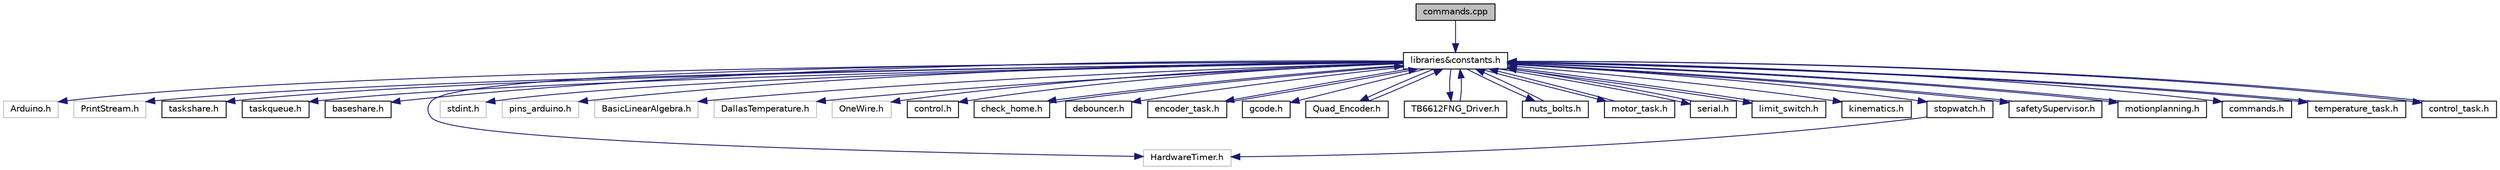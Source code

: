 digraph "commands.cpp"
{
 // LATEX_PDF_SIZE
  edge [fontname="Helvetica",fontsize="10",labelfontname="Helvetica",labelfontsize="10"];
  node [fontname="Helvetica",fontsize="10",shape=record];
  Node1 [label="commands.cpp",height=0.2,width=0.4,color="black", fillcolor="grey75", style="filled", fontcolor="black",tooltip=" "];
  Node1 -> Node2 [color="midnightblue",fontsize="10",style="solid",fontname="Helvetica"];
  Node2 [label="libraries&constants.h",height=0.2,width=0.4,color="black", fillcolor="white", style="filled",URL="$libraries_6constants_8h.html",tooltip=" "];
  Node2 -> Node3 [color="midnightblue",fontsize="10",style="solid",fontname="Helvetica"];
  Node3 [label="Arduino.h",height=0.2,width=0.4,color="grey75", fillcolor="white", style="filled",tooltip=" "];
  Node2 -> Node4 [color="midnightblue",fontsize="10",style="solid",fontname="Helvetica"];
  Node4 [label="PrintStream.h",height=0.2,width=0.4,color="grey75", fillcolor="white", style="filled",tooltip=" "];
  Node2 -> Node5 [color="midnightblue",fontsize="10",style="solid",fontname="Helvetica"];
  Node5 [label="taskshare.h",height=0.2,width=0.4,color="black", fillcolor="white", style="filled",URL="$taskshare_8h_source.html",tooltip=" "];
  Node2 -> Node6 [color="midnightblue",fontsize="10",style="solid",fontname="Helvetica"];
  Node6 [label="taskqueue.h",height=0.2,width=0.4,color="black", fillcolor="white", style="filled",URL="$taskqueue_8h_source.html",tooltip=" "];
  Node2 -> Node7 [color="midnightblue",fontsize="10",style="solid",fontname="Helvetica"];
  Node7 [label="baseshare.h",height=0.2,width=0.4,color="black", fillcolor="white", style="filled",URL="$baseshare_8h_source.html",tooltip=" "];
  Node2 -> Node8 [color="midnightblue",fontsize="10",style="solid",fontname="Helvetica"];
  Node8 [label="HardwareTimer.h",height=0.2,width=0.4,color="grey75", fillcolor="white", style="filled",tooltip=" "];
  Node2 -> Node9 [color="midnightblue",fontsize="10",style="solid",fontname="Helvetica"];
  Node9 [label="stdint.h",height=0.2,width=0.4,color="grey75", fillcolor="white", style="filled",tooltip=" "];
  Node2 -> Node10 [color="midnightblue",fontsize="10",style="solid",fontname="Helvetica"];
  Node10 [label="pins_arduino.h",height=0.2,width=0.4,color="grey75", fillcolor="white", style="filled",tooltip=" "];
  Node2 -> Node11 [color="midnightblue",fontsize="10",style="solid",fontname="Helvetica"];
  Node11 [label="BasicLinearAlgebra.h",height=0.2,width=0.4,color="grey75", fillcolor="white", style="filled",tooltip=" "];
  Node2 -> Node12 [color="midnightblue",fontsize="10",style="solid",fontname="Helvetica"];
  Node12 [label="DallasTemperature.h",height=0.2,width=0.4,color="grey75", fillcolor="white", style="filled",tooltip=" "];
  Node2 -> Node13 [color="midnightblue",fontsize="10",style="solid",fontname="Helvetica"];
  Node13 [label="OneWire.h",height=0.2,width=0.4,color="grey75", fillcolor="white", style="filled",tooltip=" "];
  Node2 -> Node14 [color="midnightblue",fontsize="10",style="solid",fontname="Helvetica"];
  Node14 [label="control.h",height=0.2,width=0.4,color="black", fillcolor="white", style="filled",URL="$control_8h.html",tooltip=" "];
  Node2 -> Node15 [color="midnightblue",fontsize="10",style="solid",fontname="Helvetica"];
  Node15 [label="check_home.h",height=0.2,width=0.4,color="black", fillcolor="white", style="filled",URL="$check__home_8h.html",tooltip=" "];
  Node15 -> Node2 [color="midnightblue",fontsize="10",style="solid",fontname="Helvetica"];
  Node2 -> Node16 [color="midnightblue",fontsize="10",style="solid",fontname="Helvetica"];
  Node16 [label="debouncer.h",height=0.2,width=0.4,color="black", fillcolor="white", style="filled",URL="$debouncer_8h.html",tooltip=" "];
  Node2 -> Node17 [color="midnightblue",fontsize="10",style="solid",fontname="Helvetica"];
  Node17 [label="encoder_task.h",height=0.2,width=0.4,color="black", fillcolor="white", style="filled",URL="$encoder__task_8h.html",tooltip=" "];
  Node17 -> Node2 [color="midnightblue",fontsize="10",style="solid",fontname="Helvetica"];
  Node2 -> Node18 [color="midnightblue",fontsize="10",style="solid",fontname="Helvetica"];
  Node18 [label="gcode.h",height=0.2,width=0.4,color="black", fillcolor="white", style="filled",URL="$gcode_8h.html",tooltip=" "];
  Node2 -> Node19 [color="midnightblue",fontsize="10",style="solid",fontname="Helvetica"];
  Node19 [label="Quad_Encoder.h",height=0.2,width=0.4,color="black", fillcolor="white", style="filled",URL="$Quad__Encoder_8h.html",tooltip=" "];
  Node19 -> Node2 [color="midnightblue",fontsize="10",style="solid",fontname="Helvetica"];
  Node2 -> Node20 [color="midnightblue",fontsize="10",style="solid",fontname="Helvetica"];
  Node20 [label="TB6612FNG_Driver.h",height=0.2,width=0.4,color="black", fillcolor="white", style="filled",URL="$TB6612FNG__Driver_8h.html",tooltip=" "];
  Node20 -> Node2 [color="midnightblue",fontsize="10",style="solid",fontname="Helvetica"];
  Node2 -> Node21 [color="midnightblue",fontsize="10",style="solid",fontname="Helvetica"];
  Node21 [label="nuts_bolts.h",height=0.2,width=0.4,color="black", fillcolor="white", style="filled",URL="$nuts__bolts_8h.html",tooltip=" "];
  Node21 -> Node2 [color="midnightblue",fontsize="10",style="solid",fontname="Helvetica"];
  Node2 -> Node22 [color="midnightblue",fontsize="10",style="solid",fontname="Helvetica"];
  Node22 [label="motor_task.h",height=0.2,width=0.4,color="black", fillcolor="white", style="filled",URL="$motor__task_8h.html",tooltip=" "];
  Node22 -> Node2 [color="midnightblue",fontsize="10",style="solid",fontname="Helvetica"];
  Node2 -> Node23 [color="midnightblue",fontsize="10",style="solid",fontname="Helvetica"];
  Node23 [label="serial.h",height=0.2,width=0.4,color="black", fillcolor="white", style="filled",URL="$serial_8h.html",tooltip=" "];
  Node23 -> Node2 [color="midnightblue",fontsize="10",style="solid",fontname="Helvetica"];
  Node2 -> Node24 [color="midnightblue",fontsize="10",style="solid",fontname="Helvetica"];
  Node24 [label="limit_switch.h",height=0.2,width=0.4,color="black", fillcolor="white", style="filled",URL="$limit__switch_8h.html",tooltip=" "];
  Node24 -> Node2 [color="midnightblue",fontsize="10",style="solid",fontname="Helvetica"];
  Node2 -> Node25 [color="midnightblue",fontsize="10",style="solid",fontname="Helvetica"];
  Node25 [label="kinematics.h",height=0.2,width=0.4,color="black", fillcolor="white", style="filled",URL="$kinematics_8h.html",tooltip=" "];
  Node2 -> Node26 [color="midnightblue",fontsize="10",style="solid",fontname="Helvetica"];
  Node26 [label="stopwatch.h",height=0.2,width=0.4,color="black", fillcolor="white", style="filled",URL="$stopwatch_8h.html",tooltip=" "];
  Node26 -> Node8 [color="midnightblue",fontsize="10",style="solid",fontname="Helvetica"];
  Node2 -> Node27 [color="midnightblue",fontsize="10",style="solid",fontname="Helvetica"];
  Node27 [label="safetySupervisor.h",height=0.2,width=0.4,color="black", fillcolor="white", style="filled",URL="$safetySupervisor_8h.html",tooltip=" "];
  Node27 -> Node2 [color="midnightblue",fontsize="10",style="solid",fontname="Helvetica"];
  Node2 -> Node28 [color="midnightblue",fontsize="10",style="solid",fontname="Helvetica"];
  Node28 [label="motionplanning.h",height=0.2,width=0.4,color="black", fillcolor="white", style="filled",URL="$motionplanning_8h.html",tooltip=" "];
  Node28 -> Node2 [color="midnightblue",fontsize="10",style="solid",fontname="Helvetica"];
  Node2 -> Node29 [color="midnightblue",fontsize="10",style="solid",fontname="Helvetica"];
  Node29 [label="commands.h",height=0.2,width=0.4,color="black", fillcolor="white", style="filled",URL="$commands_8h.html",tooltip=" "];
  Node2 -> Node30 [color="midnightblue",fontsize="10",style="solid",fontname="Helvetica"];
  Node30 [label="temperature_task.h",height=0.2,width=0.4,color="black", fillcolor="white", style="filled",URL="$temperature__task_8h.html",tooltip=" "];
  Node30 -> Node2 [color="midnightblue",fontsize="10",style="solid",fontname="Helvetica"];
  Node2 -> Node31 [color="midnightblue",fontsize="10",style="solid",fontname="Helvetica"];
  Node31 [label="control_task.h",height=0.2,width=0.4,color="black", fillcolor="white", style="filled",URL="$control__task_8h.html",tooltip=" "];
  Node31 -> Node2 [color="midnightblue",fontsize="10",style="solid",fontname="Helvetica"];
}
